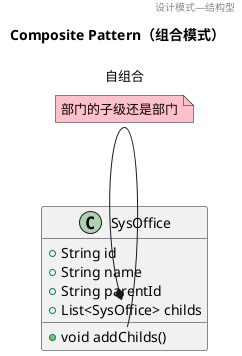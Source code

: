 @startuml
title Composite Pattern（组合模式）
header 设计模式—结构型

class SysOffice{
    + String id
    + String name
    + String parentId
    + List<SysOffice> childs
    + void addChilds()
}

SysOffice::addChilds --* SysOffice::childs : 自组合
note on link #pink : 部门的子级还是部门

@enduml
